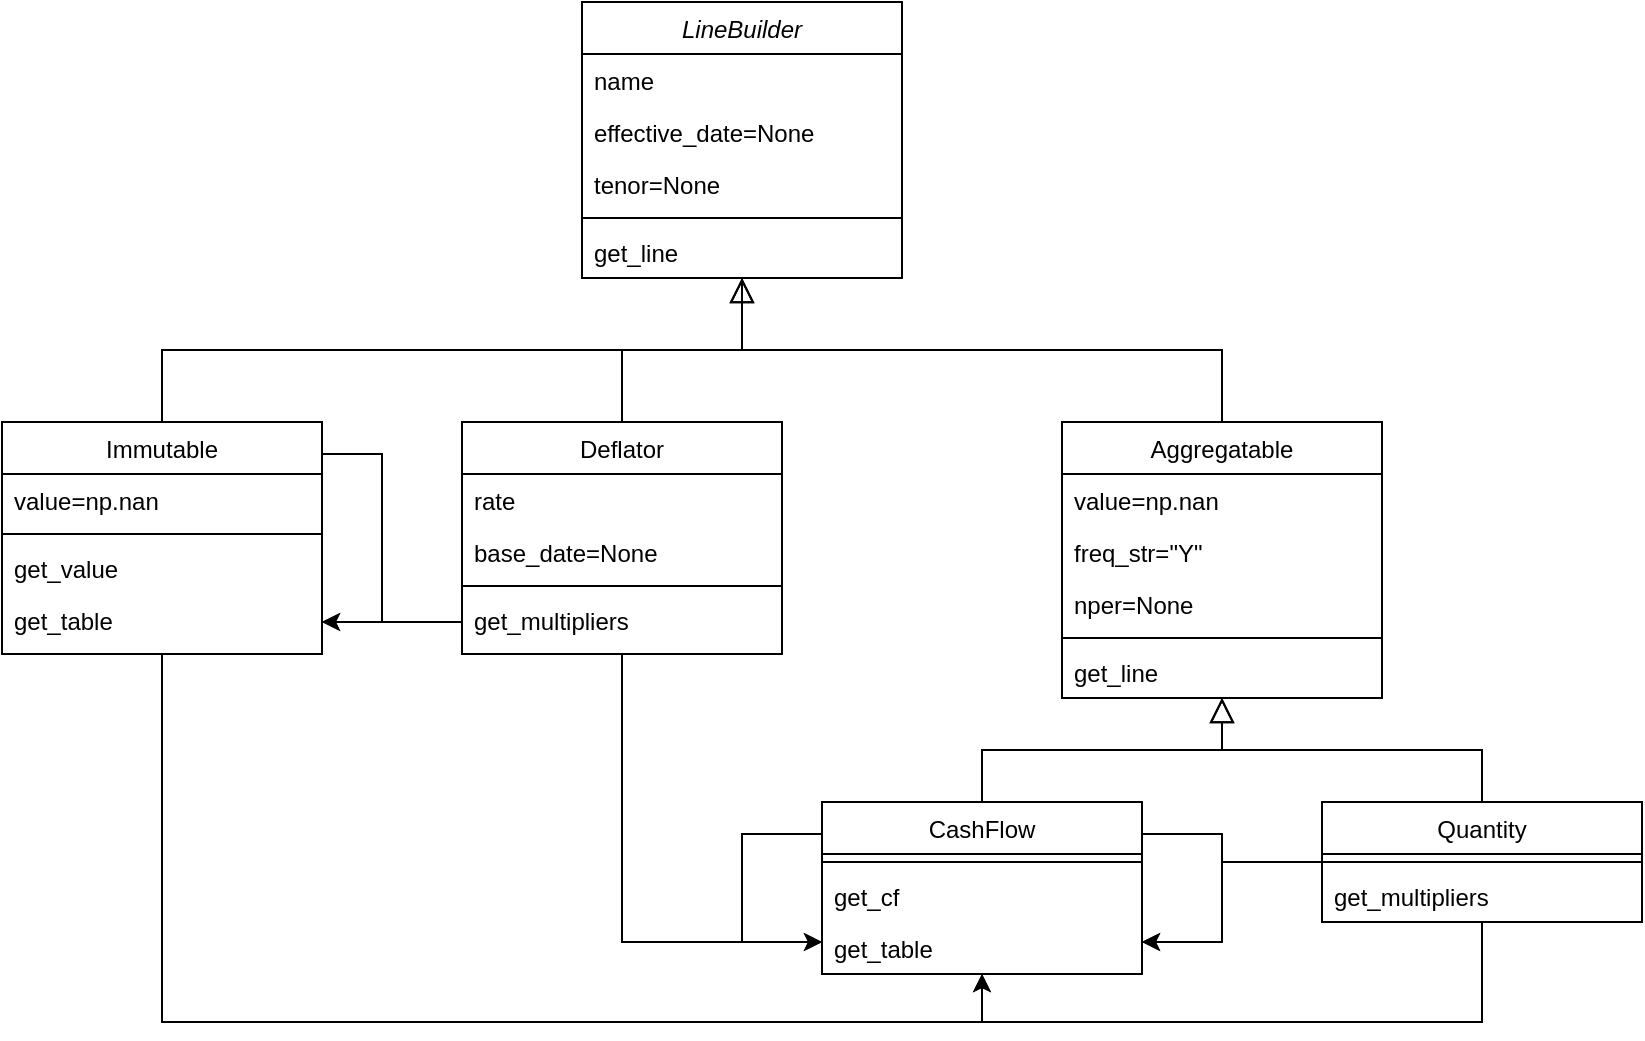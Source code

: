 <mxfile version="20.3.0" type="device"><diagram id="C5RBs43oDa-KdzZeNtuy" name="Page-1"><mxGraphModel dx="1422" dy="903" grid="1" gridSize="10" guides="1" tooltips="1" connect="1" arrows="1" fold="1" page="1" pageScale="1" pageWidth="827" pageHeight="1169" math="0" shadow="0"><root><mxCell id="WIyWlLk6GJQsqaUBKTNV-0"/><mxCell id="WIyWlLk6GJQsqaUBKTNV-1" parent="WIyWlLk6GJQsqaUBKTNV-0"/><mxCell id="zkfFHV4jXpPFQw0GAbJ--0" value="LineBuilder" style="swimlane;fontStyle=2;align=center;verticalAlign=top;childLayout=stackLayout;horizontal=1;startSize=26;horizontalStack=0;resizeParent=1;resizeLast=0;collapsible=1;marginBottom=0;rounded=0;shadow=0;strokeWidth=1;" parent="WIyWlLk6GJQsqaUBKTNV-1" vertex="1"><mxGeometry x="290" y="150" width="160" height="138" as="geometry"><mxRectangle x="230" y="140" width="160" height="26" as="alternateBounds"/></mxGeometry></mxCell><mxCell id="zkfFHV4jXpPFQw0GAbJ--1" value="name" style="text;align=left;verticalAlign=top;spacingLeft=4;spacingRight=4;overflow=hidden;rotatable=0;points=[[0,0.5],[1,0.5]];portConstraint=eastwest;" parent="zkfFHV4jXpPFQw0GAbJ--0" vertex="1"><mxGeometry y="26" width="160" height="26" as="geometry"/></mxCell><mxCell id="zkfFHV4jXpPFQw0GAbJ--2" value="effective_date=None" style="text;align=left;verticalAlign=top;spacingLeft=4;spacingRight=4;overflow=hidden;rotatable=0;points=[[0,0.5],[1,0.5]];portConstraint=eastwest;rounded=0;shadow=0;html=0;" parent="zkfFHV4jXpPFQw0GAbJ--0" vertex="1"><mxGeometry y="52" width="160" height="26" as="geometry"/></mxCell><mxCell id="zkfFHV4jXpPFQw0GAbJ--3" value="tenor=None" style="text;align=left;verticalAlign=top;spacingLeft=4;spacingRight=4;overflow=hidden;rotatable=0;points=[[0,0.5],[1,0.5]];portConstraint=eastwest;rounded=0;shadow=0;html=0;" parent="zkfFHV4jXpPFQw0GAbJ--0" vertex="1"><mxGeometry y="78" width="160" height="26" as="geometry"/></mxCell><mxCell id="zkfFHV4jXpPFQw0GAbJ--4" value="" style="line;html=1;strokeWidth=1;align=left;verticalAlign=middle;spacingTop=-1;spacingLeft=3;spacingRight=3;rotatable=0;labelPosition=right;points=[];portConstraint=eastwest;" parent="zkfFHV4jXpPFQw0GAbJ--0" vertex="1"><mxGeometry y="104" width="160" height="8" as="geometry"/></mxCell><mxCell id="zkfFHV4jXpPFQw0GAbJ--5" value="get_line" style="text;align=left;verticalAlign=top;spacingLeft=4;spacingRight=4;overflow=hidden;rotatable=0;points=[[0,0.5],[1,0.5]];portConstraint=eastwest;" parent="zkfFHV4jXpPFQw0GAbJ--0" vertex="1"><mxGeometry y="112" width="160" height="26" as="geometry"/></mxCell><mxCell id="zkfFHV4jXpPFQw0GAbJ--13" value="Aggregatable" style="swimlane;fontStyle=0;align=center;verticalAlign=top;childLayout=stackLayout;horizontal=1;startSize=26;horizontalStack=0;resizeParent=1;resizeLast=0;collapsible=1;marginBottom=0;rounded=0;shadow=0;strokeWidth=1;" parent="WIyWlLk6GJQsqaUBKTNV-1" vertex="1"><mxGeometry x="530" y="360" width="160" height="138" as="geometry"><mxRectangle x="340" y="380" width="170" height="26" as="alternateBounds"/></mxGeometry></mxCell><mxCell id="Od3NxGAUdhGCeDSBp6PZ-41" value="value=np.nan" style="text;strokeColor=none;fillColor=none;align=left;verticalAlign=top;spacingLeft=4;spacingRight=4;overflow=hidden;rotatable=0;points=[[0,0.5],[1,0.5]];portConstraint=eastwest;" vertex="1" parent="zkfFHV4jXpPFQw0GAbJ--13"><mxGeometry y="26" width="160" height="26" as="geometry"/></mxCell><mxCell id="zkfFHV4jXpPFQw0GAbJ--14" value="freq_str=&quot;Y&quot;" style="text;align=left;verticalAlign=top;spacingLeft=4;spacingRight=4;overflow=hidden;rotatable=0;points=[[0,0.5],[1,0.5]];portConstraint=eastwest;" parent="zkfFHV4jXpPFQw0GAbJ--13" vertex="1"><mxGeometry y="52" width="160" height="26" as="geometry"/></mxCell><mxCell id="Od3NxGAUdhGCeDSBp6PZ-17" value="nper=None" style="text;align=left;verticalAlign=top;spacingLeft=4;spacingRight=4;overflow=hidden;rotatable=0;points=[[0,0.5],[1,0.5]];portConstraint=eastwest;" vertex="1" parent="zkfFHV4jXpPFQw0GAbJ--13"><mxGeometry y="78" width="160" height="26" as="geometry"/></mxCell><mxCell id="zkfFHV4jXpPFQw0GAbJ--15" value="" style="line;html=1;strokeWidth=1;align=left;verticalAlign=middle;spacingTop=-1;spacingLeft=3;spacingRight=3;rotatable=0;labelPosition=right;points=[];portConstraint=eastwest;" parent="zkfFHV4jXpPFQw0GAbJ--13" vertex="1"><mxGeometry y="104" width="160" height="8" as="geometry"/></mxCell><mxCell id="Od3NxGAUdhGCeDSBp6PZ-28" value="get_line" style="text;strokeColor=none;fillColor=none;align=left;verticalAlign=top;spacingLeft=4;spacingRight=4;overflow=hidden;rotatable=0;points=[[0,0.5],[1,0.5]];portConstraint=eastwest;" vertex="1" parent="zkfFHV4jXpPFQw0GAbJ--13"><mxGeometry y="112" width="160" height="26" as="geometry"/></mxCell><mxCell id="zkfFHV4jXpPFQw0GAbJ--16" value="" style="endArrow=block;endSize=10;endFill=0;shadow=0;strokeWidth=1;rounded=0;edgeStyle=elbowEdgeStyle;elbow=vertical;" parent="WIyWlLk6GJQsqaUBKTNV-1" source="zkfFHV4jXpPFQw0GAbJ--13" target="zkfFHV4jXpPFQw0GAbJ--0" edge="1"><mxGeometry width="160" relative="1" as="geometry"><mxPoint x="210" y="373" as="sourcePoint"/><mxPoint x="310" y="271" as="targetPoint"/></mxGeometry></mxCell><mxCell id="Od3NxGAUdhGCeDSBp6PZ-0" value="Deflator" style="swimlane;fontStyle=0;align=center;verticalAlign=top;childLayout=stackLayout;horizontal=1;startSize=26;horizontalStack=0;resizeParent=1;resizeLast=0;collapsible=1;marginBottom=0;rounded=0;shadow=0;strokeWidth=1;" vertex="1" parent="WIyWlLk6GJQsqaUBKTNV-1"><mxGeometry x="230" y="360" width="160" height="116" as="geometry"><mxRectangle x="340" y="380" width="170" height="26" as="alternateBounds"/></mxGeometry></mxCell><mxCell id="Od3NxGAUdhGCeDSBp6PZ-1" value="rate" style="text;align=left;verticalAlign=top;spacingLeft=4;spacingRight=4;overflow=hidden;rotatable=0;points=[[0,0.5],[1,0.5]];portConstraint=eastwest;" vertex="1" parent="Od3NxGAUdhGCeDSBp6PZ-0"><mxGeometry y="26" width="160" height="26" as="geometry"/></mxCell><mxCell id="Od3NxGAUdhGCeDSBp6PZ-15" value="base_date=None" style="text;align=left;verticalAlign=top;spacingLeft=4;spacingRight=4;overflow=hidden;rotatable=0;points=[[0,0.5],[1,0.5]];portConstraint=eastwest;" vertex="1" parent="Od3NxGAUdhGCeDSBp6PZ-0"><mxGeometry y="52" width="160" height="26" as="geometry"/></mxCell><mxCell id="Od3NxGAUdhGCeDSBp6PZ-2" value="" style="line;html=1;strokeWidth=1;align=left;verticalAlign=middle;spacingTop=-1;spacingLeft=3;spacingRight=3;rotatable=0;labelPosition=right;points=[];portConstraint=eastwest;" vertex="1" parent="Od3NxGAUdhGCeDSBp6PZ-0"><mxGeometry y="78" width="160" height="8" as="geometry"/></mxCell><mxCell id="Od3NxGAUdhGCeDSBp6PZ-16" value="get_multipliers" style="text;align=left;verticalAlign=top;spacingLeft=4;spacingRight=4;overflow=hidden;rotatable=0;points=[[0,0.5],[1,0.5]];portConstraint=eastwest;" vertex="1" parent="Od3NxGAUdhGCeDSBp6PZ-0"><mxGeometry y="86" width="160" height="26" as="geometry"/></mxCell><mxCell id="Od3NxGAUdhGCeDSBp6PZ-9" value="" style="endArrow=none;html=1;edgeStyle=orthogonalEdgeStyle;rounded=0;" edge="1" parent="WIyWlLk6GJQsqaUBKTNV-1" source="zkfFHV4jXpPFQw0GAbJ--0" target="Od3NxGAUdhGCeDSBp6PZ-0"><mxGeometry relative="1" as="geometry"><mxPoint x="330" y="460" as="sourcePoint"/><mxPoint x="490" y="460" as="targetPoint"/></mxGeometry></mxCell><mxCell id="Od3NxGAUdhGCeDSBp6PZ-20" value="Immutable" style="swimlane;fontStyle=0;align=center;verticalAlign=top;childLayout=stackLayout;horizontal=1;startSize=26;horizontalStack=0;resizeParent=1;resizeLast=0;collapsible=1;marginBottom=0;rounded=0;shadow=0;strokeWidth=1;" vertex="1" parent="WIyWlLk6GJQsqaUBKTNV-1"><mxGeometry y="360" width="160" height="116" as="geometry"><mxRectangle x="340" y="380" width="170" height="26" as="alternateBounds"/></mxGeometry></mxCell><mxCell id="Od3NxGAUdhGCeDSBp6PZ-21" value="value=np.nan" style="text;align=left;verticalAlign=top;spacingLeft=4;spacingRight=4;overflow=hidden;rotatable=0;points=[[0,0.5],[1,0.5]];portConstraint=eastwest;" vertex="1" parent="Od3NxGAUdhGCeDSBp6PZ-20"><mxGeometry y="26" width="160" height="26" as="geometry"/></mxCell><mxCell id="Od3NxGAUdhGCeDSBp6PZ-23" value="" style="line;html=1;strokeWidth=1;align=left;verticalAlign=middle;spacingTop=-1;spacingLeft=3;spacingRight=3;rotatable=0;labelPosition=right;points=[];portConstraint=eastwest;" vertex="1" parent="Od3NxGAUdhGCeDSBp6PZ-20"><mxGeometry y="52" width="160" height="8" as="geometry"/></mxCell><mxCell id="Od3NxGAUdhGCeDSBp6PZ-24" value="get_value" style="text;align=left;verticalAlign=top;spacingLeft=4;spacingRight=4;overflow=hidden;rotatable=0;points=[[0,0.5],[1,0.5]];portConstraint=eastwest;" vertex="1" parent="Od3NxGAUdhGCeDSBp6PZ-20"><mxGeometry y="60" width="160" height="26" as="geometry"/></mxCell><mxCell id="Od3NxGAUdhGCeDSBp6PZ-27" value="get_table" style="text;strokeColor=none;fillColor=none;align=left;verticalAlign=top;spacingLeft=4;spacingRight=4;overflow=hidden;rotatable=0;points=[[0,0.5],[1,0.5]];portConstraint=eastwest;" vertex="1" parent="Od3NxGAUdhGCeDSBp6PZ-20"><mxGeometry y="86" width="160" height="26" as="geometry"/></mxCell><mxCell id="Od3NxGAUdhGCeDSBp6PZ-26" value="" style="endArrow=block;endSize=10;endFill=0;shadow=0;strokeWidth=1;rounded=0;edgeStyle=elbowEdgeStyle;elbow=vertical;" edge="1" parent="WIyWlLk6GJQsqaUBKTNV-1" source="Od3NxGAUdhGCeDSBp6PZ-20" target="zkfFHV4jXpPFQw0GAbJ--0"><mxGeometry width="160" relative="1" as="geometry"><mxPoint x="690" y="672" as="sourcePoint"/><mxPoint x="290" y="570" as="targetPoint"/></mxGeometry></mxCell><mxCell id="Od3NxGAUdhGCeDSBp6PZ-29" value="Quantity" style="swimlane;fontStyle=0;align=center;verticalAlign=top;childLayout=stackLayout;horizontal=1;startSize=26;horizontalStack=0;resizeParent=1;resizeLast=0;collapsible=1;marginBottom=0;rounded=0;shadow=0;strokeWidth=1;" vertex="1" parent="WIyWlLk6GJQsqaUBKTNV-1"><mxGeometry x="660" y="550" width="160" height="60" as="geometry"><mxRectangle x="340" y="380" width="170" height="26" as="alternateBounds"/></mxGeometry></mxCell><mxCell id="Od3NxGAUdhGCeDSBp6PZ-32" value="" style="line;html=1;strokeWidth=1;align=left;verticalAlign=middle;spacingTop=-1;spacingLeft=3;spacingRight=3;rotatable=0;labelPosition=right;points=[];portConstraint=eastwest;" vertex="1" parent="Od3NxGAUdhGCeDSBp6PZ-29"><mxGeometry y="26" width="160" height="8" as="geometry"/></mxCell><mxCell id="Od3NxGAUdhGCeDSBp6PZ-33" value="get_multipliers" style="text;align=left;verticalAlign=top;spacingLeft=4;spacingRight=4;overflow=hidden;rotatable=0;points=[[0,0.5],[1,0.5]];portConstraint=eastwest;" vertex="1" parent="Od3NxGAUdhGCeDSBp6PZ-29"><mxGeometry y="34" width="160" height="26" as="geometry"/></mxCell><mxCell id="Od3NxGAUdhGCeDSBp6PZ-34" value="CashFlow" style="swimlane;fontStyle=0;align=center;verticalAlign=top;childLayout=stackLayout;horizontal=1;startSize=26;horizontalStack=0;resizeParent=1;resizeLast=0;collapsible=1;marginBottom=0;rounded=0;shadow=0;strokeWidth=1;" vertex="1" parent="WIyWlLk6GJQsqaUBKTNV-1"><mxGeometry x="410" y="550" width="160" height="86" as="geometry"><mxRectangle x="340" y="380" width="170" height="26" as="alternateBounds"/></mxGeometry></mxCell><mxCell id="Od3NxGAUdhGCeDSBp6PZ-37" value="" style="line;html=1;strokeWidth=1;align=left;verticalAlign=middle;spacingTop=-1;spacingLeft=3;spacingRight=3;rotatable=0;labelPosition=right;points=[];portConstraint=eastwest;" vertex="1" parent="Od3NxGAUdhGCeDSBp6PZ-34"><mxGeometry y="26" width="160" height="8" as="geometry"/></mxCell><mxCell id="Od3NxGAUdhGCeDSBp6PZ-38" value="get_cf" style="text;align=left;verticalAlign=top;spacingLeft=4;spacingRight=4;overflow=hidden;rotatable=0;points=[[0,0.5],[1,0.5]];portConstraint=eastwest;" vertex="1" parent="Od3NxGAUdhGCeDSBp6PZ-34"><mxGeometry y="34" width="160" height="26" as="geometry"/></mxCell><mxCell id="Od3NxGAUdhGCeDSBp6PZ-42" value="get_table" style="text;strokeColor=none;fillColor=none;align=left;verticalAlign=top;spacingLeft=4;spacingRight=4;overflow=hidden;rotatable=0;points=[[0,0.5],[1,0.5]];portConstraint=eastwest;" vertex="1" parent="Od3NxGAUdhGCeDSBp6PZ-34"><mxGeometry y="60" width="160" height="26" as="geometry"/></mxCell><mxCell id="Od3NxGAUdhGCeDSBp6PZ-39" value="" style="endArrow=block;endSize=10;endFill=0;shadow=0;strokeWidth=1;rounded=0;edgeStyle=elbowEdgeStyle;elbow=vertical;" edge="1" parent="WIyWlLk6GJQsqaUBKTNV-1" source="Od3NxGAUdhGCeDSBp6PZ-34" target="zkfFHV4jXpPFQw0GAbJ--13"><mxGeometry width="160" relative="1" as="geometry"><mxPoint x="390" y="662" as="sourcePoint"/><mxPoint x="80" y="560" as="targetPoint"/></mxGeometry></mxCell><mxCell id="Od3NxGAUdhGCeDSBp6PZ-40" value="" style="endArrow=block;endSize=10;endFill=0;shadow=0;strokeWidth=1;rounded=0;edgeStyle=elbowEdgeStyle;elbow=vertical;" edge="1" parent="WIyWlLk6GJQsqaUBKTNV-1" source="Od3NxGAUdhGCeDSBp6PZ-29" target="zkfFHV4jXpPFQw0GAbJ--13"><mxGeometry width="160" relative="1" as="geometry"><mxPoint x="750" y="570" as="sourcePoint"/><mxPoint x="620" y="482" as="targetPoint"/></mxGeometry></mxCell><mxCell id="Od3NxGAUdhGCeDSBp6PZ-43" value="" style="edgeStyle=elbowEdgeStyle;elbow=vertical;endArrow=classic;html=1;rounded=0;exitX=0.5;exitY=1;exitDx=0;exitDy=0;" edge="1" parent="WIyWlLk6GJQsqaUBKTNV-1" source="Od3NxGAUdhGCeDSBp6PZ-20" target="Od3NxGAUdhGCeDSBp6PZ-34"><mxGeometry width="50" height="50" relative="1" as="geometry"><mxPoint x="340" y="720" as="sourcePoint"/><mxPoint x="390" y="670" as="targetPoint"/><Array as="points"><mxPoint x="290" y="660"/></Array></mxGeometry></mxCell><mxCell id="Od3NxGAUdhGCeDSBp6PZ-49" value="" style="edgeStyle=elbowEdgeStyle;elbow=horizontal;endArrow=classic;html=1;rounded=0;" edge="1" parent="WIyWlLk6GJQsqaUBKTNV-1" source="Od3NxGAUdhGCeDSBp6PZ-29" target="Od3NxGAUdhGCeDSBp6PZ-34"><mxGeometry width="50" height="50" relative="1" as="geometry"><mxPoint x="390" y="490" as="sourcePoint"/><mxPoint x="440" y="440" as="targetPoint"/><Array as="points"><mxPoint x="610" y="660"/><mxPoint x="620" y="690"/></Array></mxGeometry></mxCell><mxCell id="Od3NxGAUdhGCeDSBp6PZ-52" value="" style="edgeStyle=elbowEdgeStyle;elbow=vertical;endArrow=classic;html=1;rounded=0;" edge="1" parent="WIyWlLk6GJQsqaUBKTNV-1" source="Od3NxGAUdhGCeDSBp6PZ-20" target="Od3NxGAUdhGCeDSBp6PZ-20"><mxGeometry width="50" height="50" relative="1" as="geometry"><mxPoint x="390" y="490" as="sourcePoint"/><mxPoint x="440" y="440" as="targetPoint"/><Array as="points"><mxPoint x="190" y="460"/></Array></mxGeometry></mxCell><mxCell id="Od3NxGAUdhGCeDSBp6PZ-55" value="" style="edgeStyle=elbowEdgeStyle;elbow=horizontal;endArrow=classic;html=1;rounded=0;" edge="1" parent="WIyWlLk6GJQsqaUBKTNV-1" source="Od3NxGAUdhGCeDSBp6PZ-0" target="Od3NxGAUdhGCeDSBp6PZ-34"><mxGeometry width="50" height="50" relative="1" as="geometry"><mxPoint x="390" y="490" as="sourcePoint"/><mxPoint x="440" y="440" as="targetPoint"/><Array as="points"><mxPoint x="310" y="620"/></Array></mxGeometry></mxCell><mxCell id="Od3NxGAUdhGCeDSBp6PZ-56" value="" style="edgeStyle=elbowEdgeStyle;elbow=vertical;endArrow=classic;html=1;rounded=0;" edge="1" parent="WIyWlLk6GJQsqaUBKTNV-1" source="Od3NxGAUdhGCeDSBp6PZ-34" target="Od3NxGAUdhGCeDSBp6PZ-34"><mxGeometry width="50" height="50" relative="1" as="geometry"><mxPoint x="390" y="490" as="sourcePoint"/><mxPoint x="440" y="440" as="targetPoint"/><Array as="points"><mxPoint x="370" y="620"/></Array></mxGeometry></mxCell><mxCell id="Od3NxGAUdhGCeDSBp6PZ-57" value="" style="edgeStyle=elbowEdgeStyle;elbow=vertical;endArrow=classic;html=1;rounded=0;" edge="1" parent="WIyWlLk6GJQsqaUBKTNV-1" source="Od3NxGAUdhGCeDSBp6PZ-34" target="Od3NxGAUdhGCeDSBp6PZ-34"><mxGeometry width="50" height="50" relative="1" as="geometry"><mxPoint x="390" y="490" as="sourcePoint"/><mxPoint x="440" y="440" as="targetPoint"/><Array as="points"><mxPoint x="610" y="620"/></Array></mxGeometry></mxCell><mxCell id="Od3NxGAUdhGCeDSBp6PZ-59" value="" style="edgeStyle=elbowEdgeStyle;elbow=horizontal;endArrow=classic;html=1;rounded=0;" edge="1" parent="WIyWlLk6GJQsqaUBKTNV-1" source="Od3NxGAUdhGCeDSBp6PZ-29" target="Od3NxGAUdhGCeDSBp6PZ-34"><mxGeometry width="50" height="50" relative="1" as="geometry"><mxPoint x="390" y="490" as="sourcePoint"/><mxPoint x="440" y="440" as="targetPoint"/><Array as="points"><mxPoint x="610" y="620"/></Array></mxGeometry></mxCell><mxCell id="Od3NxGAUdhGCeDSBp6PZ-60" value="" style="edgeStyle=elbowEdgeStyle;elbow=horizontal;endArrow=classic;html=1;rounded=0;" edge="1" parent="WIyWlLk6GJQsqaUBKTNV-1" source="Od3NxGAUdhGCeDSBp6PZ-0" target="Od3NxGAUdhGCeDSBp6PZ-20"><mxGeometry width="50" height="50" relative="1" as="geometry"><mxPoint x="390" y="490" as="sourcePoint"/><mxPoint x="440" y="440" as="targetPoint"/><Array as="points"><mxPoint x="190" y="460"/></Array></mxGeometry></mxCell></root></mxGraphModel></diagram></mxfile>